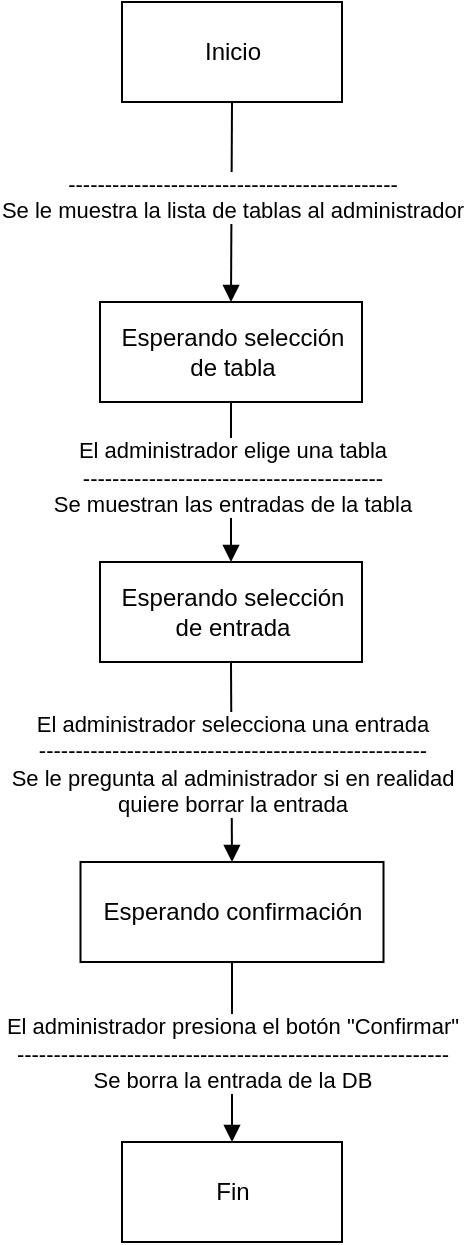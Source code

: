 <mxfile version="16.6.2" type="device"><diagram id="k0KKErqspTGabuGZJ87T" name="Page-1"><mxGraphModel dx="1572" dy="717" grid="1" gridSize="10" guides="1" tooltips="1" connect="1" arrows="1" fold="1" page="1" pageScale="1" pageWidth="827" pageHeight="1169" math="0" shadow="0"><root><mxCell id="0"/><mxCell id="1" parent="0"/><mxCell id="1sK3-ChyOQrqnGgg8b71-2" value="---------------------------------------------&lt;br&gt;Se le muestra la lista de tablas al administrador" style="html=1;verticalAlign=bottom;endArrow=block;rounded=0;entryX=0.5;entryY=0;entryDx=0;entryDy=0;" edge="1" parent="1" target="1sK3-ChyOQrqnGgg8b71-10"><mxGeometry x="0.273" width="80" relative="1" as="geometry"><mxPoint x="414" y="120" as="sourcePoint"/><mxPoint x="413.5" y="230.0" as="targetPoint"/><mxPoint as="offset"/></mxGeometry></mxCell><mxCell id="1sK3-ChyOQrqnGgg8b71-6" value="Inicio" style="html=1;" vertex="1" parent="1"><mxGeometry x="359" y="70" width="110" height="50" as="geometry"/></mxCell><mxCell id="1sK3-ChyOQrqnGgg8b71-10" value="Esperando selección&lt;br&gt;de tabla" style="html=1;" vertex="1" parent="1"><mxGeometry x="348" y="220" width="131" height="50" as="geometry"/></mxCell><mxCell id="1sK3-ChyOQrqnGgg8b71-12" value="Esperando selección&lt;br&gt;de entrada" style="html=1;" vertex="1" parent="1"><mxGeometry x="348" y="350" width="131" height="50" as="geometry"/></mxCell><mxCell id="1sK3-ChyOQrqnGgg8b71-13" value="El administrador elige una tabla&lt;br&gt;-----------------------------------------&lt;br&gt;Se muestran las entradas de la tabla" style="html=1;verticalAlign=bottom;endArrow=block;rounded=0;exitX=0.5;exitY=1;exitDx=0;exitDy=0;entryX=0.5;entryY=0;entryDx=0;entryDy=0;" edge="1" parent="1" source="1sK3-ChyOQrqnGgg8b71-10" target="1sK3-ChyOQrqnGgg8b71-12"><mxGeometry x="0.5" width="80" relative="1" as="geometry"><mxPoint x="400" y="500" as="sourcePoint"/><mxPoint x="480" y="500" as="targetPoint"/><mxPoint as="offset"/></mxGeometry></mxCell><mxCell id="1sK3-ChyOQrqnGgg8b71-14" value="Esperando confirmación" style="html=1;" vertex="1" parent="1"><mxGeometry x="338.25" y="500" width="151.5" height="50" as="geometry"/></mxCell><mxCell id="1sK3-ChyOQrqnGgg8b71-15" value="El administrador selecciona una entrada&lt;br&gt;-----------------------------------------------------&lt;br&gt;Se le pregunta al administrador si en realidad&lt;br&gt;quiere borrar la entrada" style="html=1;verticalAlign=bottom;endArrow=block;rounded=0;exitX=0.5;exitY=1;exitDx=0;exitDy=0;entryX=0.5;entryY=0;entryDx=0;entryDy=0;" edge="1" parent="1" source="1sK3-ChyOQrqnGgg8b71-12" target="1sK3-ChyOQrqnGgg8b71-14"><mxGeometry x="0.6" width="80" relative="1" as="geometry"><mxPoint x="430" y="440" as="sourcePoint"/><mxPoint x="414" y="470" as="targetPoint"/><mxPoint as="offset"/></mxGeometry></mxCell><mxCell id="1sK3-ChyOQrqnGgg8b71-17" value="Fin" style="html=1;" vertex="1" parent="1"><mxGeometry x="359" y="640" width="110" height="50" as="geometry"/></mxCell><mxCell id="1sK3-ChyOQrqnGgg8b71-18" value="El administrador presiona el botón &quot;Confirmar&quot;&lt;br&gt;-----------------------------------------------------------&lt;br&gt;Se borra la entrada de la DB" style="html=1;verticalAlign=bottom;endArrow=block;rounded=0;exitX=0.5;exitY=1;exitDx=0;exitDy=0;entryX=0.5;entryY=0;entryDx=0;entryDy=0;" edge="1" parent="1" source="1sK3-ChyOQrqnGgg8b71-14" target="1sK3-ChyOQrqnGgg8b71-17"><mxGeometry x="0.5" width="80" relative="1" as="geometry"><mxPoint x="360" y="600" as="sourcePoint"/><mxPoint x="440" y="600" as="targetPoint"/><mxPoint as="offset"/></mxGeometry></mxCell></root></mxGraphModel></diagram></mxfile>